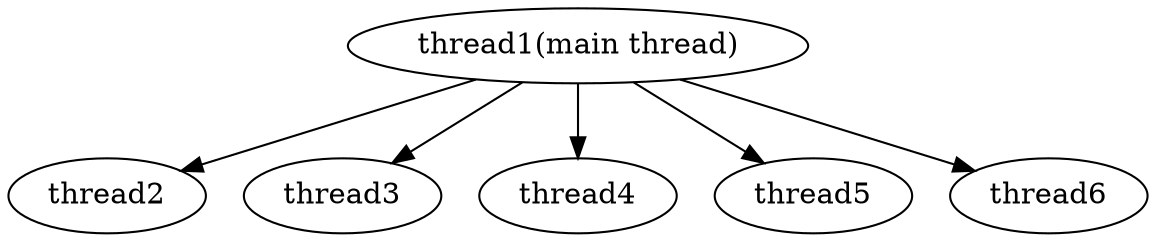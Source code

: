 digraph create_publisher
{
        1[label="thread1(main thread)"]
        2[label="thread2"]
        3[label="thread3"]
        4[label="thread4"]
        5[label="thread5"]
        6[label="thread6"]
        1 -> 2;
        1 -> 3;
        1 -> 4;
        1 -> 5;
        1 -> 6;
}